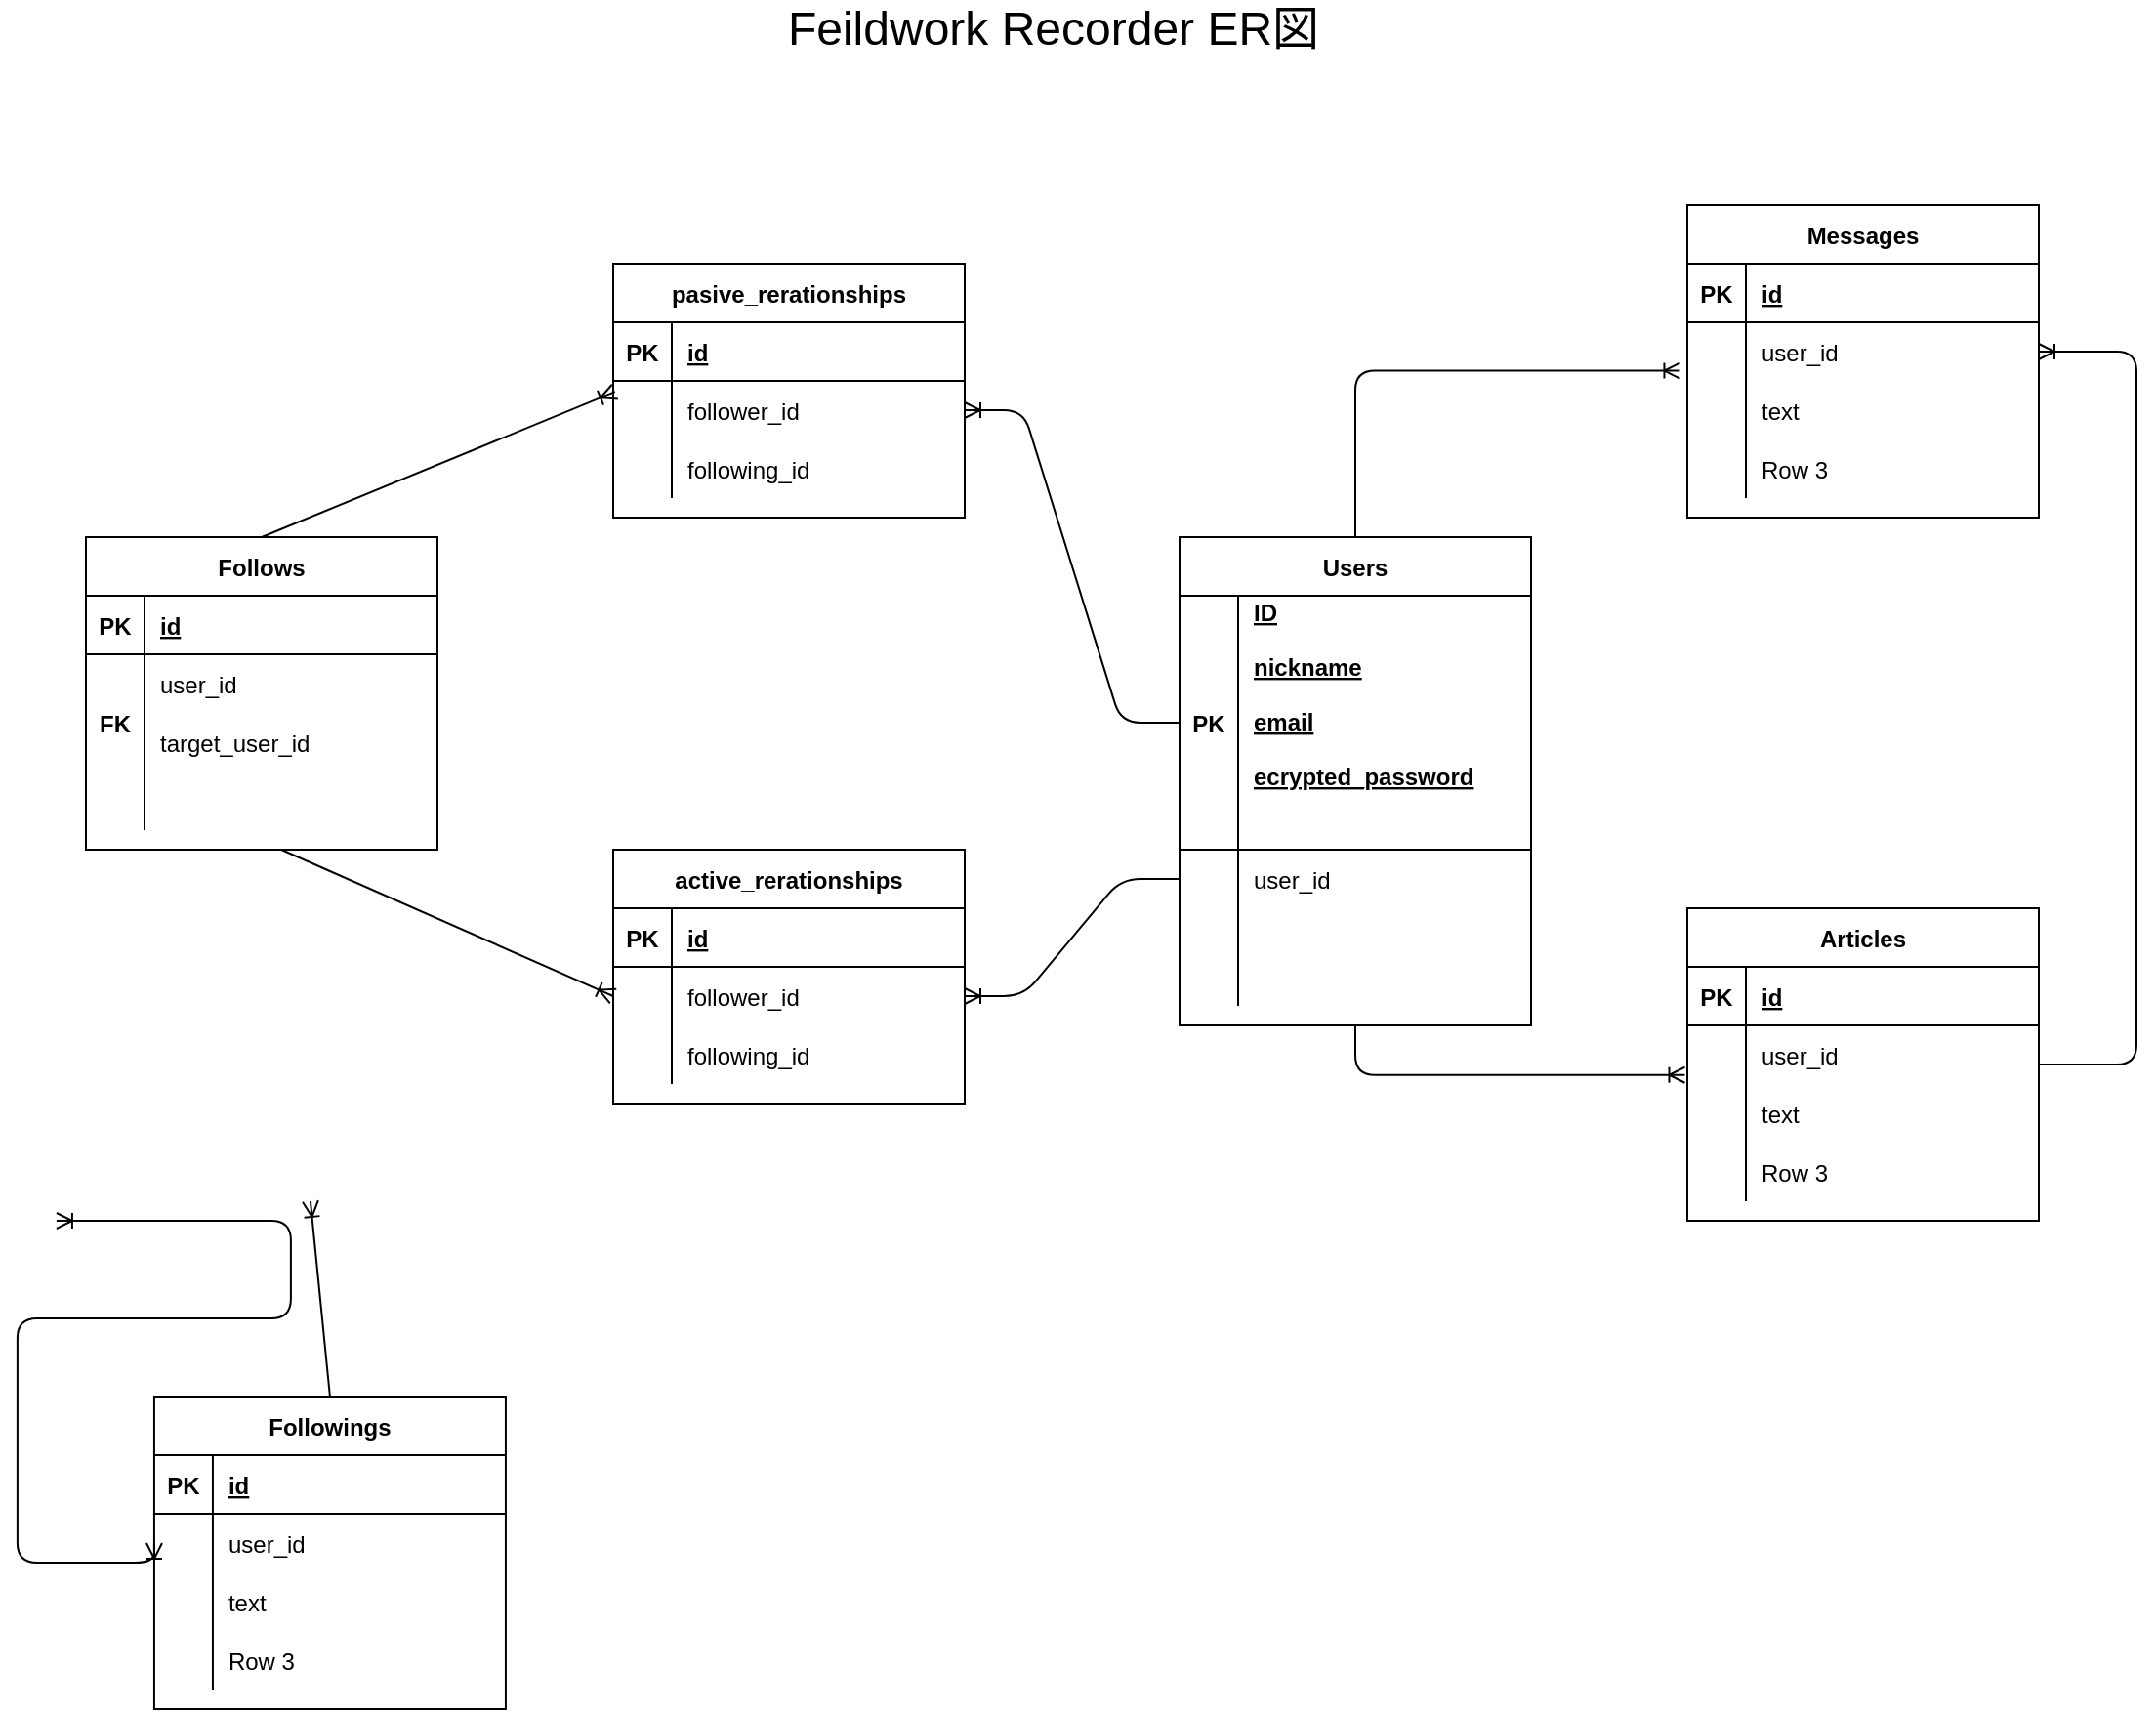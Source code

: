 <mxfile version="14.2.4" type="embed">
    <diagram id="jO6CdICTfcXPAWCtP19V" name="ER図">
        <mxGraphModel dx="499" dy="291" grid="1" gridSize="10" guides="1" tooltips="1" connect="1" arrows="1" fold="1" page="1" pageScale="1" pageWidth="1169" pageHeight="827" math="0" shadow="0">
            <root>
                <mxCell id="0"/>
                <mxCell id="1" parent="0"/>
                <mxCell id="142" value="pasive_rerationships" style="shape=table;startSize=30;container=1;collapsible=1;childLayout=tableLayout;fixedRows=1;rowLines=0;fontStyle=1;align=center;resizeLast=1;" vertex="1" parent="1">
                    <mxGeometry x="330" y="150" width="180" height="130" as="geometry">
                        <mxRectangle x="280" y="380" width="90" height="30" as="alternateBounds"/>
                    </mxGeometry>
                </mxCell>
                <mxCell id="143" value="" style="shape=partialRectangle;collapsible=0;dropTarget=0;pointerEvents=0;fillColor=none;top=0;left=0;bottom=1;right=0;points=[[0,0.5],[1,0.5]];portConstraint=eastwest;" vertex="1" parent="142">
                    <mxGeometry y="30" width="180" height="30" as="geometry"/>
                </mxCell>
                <mxCell id="144" value="PK" style="shape=partialRectangle;connectable=0;fillColor=none;top=0;left=0;bottom=0;right=0;fontStyle=1;overflow=hidden;" vertex="1" parent="143">
                    <mxGeometry width="30" height="30" as="geometry"/>
                </mxCell>
                <mxCell id="145" value="id" style="shape=partialRectangle;connectable=0;fillColor=none;top=0;left=0;bottom=0;right=0;align=left;spacingLeft=6;fontStyle=5;overflow=hidden;" vertex="1" parent="143">
                    <mxGeometry x="30" width="150" height="30" as="geometry"/>
                </mxCell>
                <mxCell id="146" value="" style="shape=partialRectangle;collapsible=0;dropTarget=0;pointerEvents=0;fillColor=none;top=0;left=0;bottom=0;right=0;points=[[0,0.5],[1,0.5]];portConstraint=eastwest;" vertex="1" parent="142">
                    <mxGeometry y="60" width="180" height="30" as="geometry"/>
                </mxCell>
                <mxCell id="147" value="" style="shape=partialRectangle;connectable=0;fillColor=none;top=0;left=0;bottom=0;right=0;editable=1;overflow=hidden;" vertex="1" parent="146">
                    <mxGeometry width="30" height="30" as="geometry"/>
                </mxCell>
                <mxCell id="148" value="follower_id" style="shape=partialRectangle;connectable=0;fillColor=none;top=0;left=0;bottom=0;right=0;align=left;spacingLeft=6;overflow=hidden;" vertex="1" parent="146">
                    <mxGeometry x="30" width="150" height="30" as="geometry"/>
                </mxCell>
                <mxCell id="149" value="" style="shape=partialRectangle;collapsible=0;dropTarget=0;pointerEvents=0;fillColor=none;top=0;left=0;bottom=0;right=0;points=[[0,0.5],[1,0.5]];portConstraint=eastwest;" vertex="1" parent="142">
                    <mxGeometry y="90" width="180" height="30" as="geometry"/>
                </mxCell>
                <mxCell id="150" value="" style="shape=partialRectangle;connectable=0;fillColor=none;top=0;left=0;bottom=0;right=0;editable=1;overflow=hidden;" vertex="1" parent="149">
                    <mxGeometry width="30" height="30" as="geometry"/>
                </mxCell>
                <mxCell id="151" value="following_id" style="shape=partialRectangle;connectable=0;fillColor=none;top=0;left=0;bottom=0;right=0;align=left;spacingLeft=6;overflow=hidden;" vertex="1" parent="149">
                    <mxGeometry x="30" width="150" height="30" as="geometry"/>
                </mxCell>
                <mxCell id="2" value="Users" style="shape=table;startSize=30;container=1;collapsible=1;childLayout=tableLayout;fixedRows=1;rowLines=0;fontStyle=1;align=center;resizeLast=1;" vertex="1" parent="1">
                    <mxGeometry x="620" y="290" width="180" height="250" as="geometry">
                        <mxRectangle x="290" y="230" width="70" height="30" as="alternateBounds"/>
                    </mxGeometry>
                </mxCell>
                <mxCell id="3" value="" style="shape=partialRectangle;collapsible=0;dropTarget=0;pointerEvents=0;fillColor=none;top=0;left=0;bottom=1;right=0;points=[[0,0.5],[1,0.5]];portConstraint=eastwest;" vertex="1" parent="2">
                    <mxGeometry y="30" width="180" height="130" as="geometry"/>
                </mxCell>
                <mxCell id="4" value="PK" style="shape=partialRectangle;connectable=0;fillColor=none;top=0;left=0;bottom=0;right=0;fontStyle=1;overflow=hidden;" vertex="1" parent="3">
                    <mxGeometry width="30" height="130" as="geometry"/>
                </mxCell>
                <mxCell id="5" value="ID&#10;&#10;nickname&#10;&#10;email&#10;&#10;ecrypted_password&#10;&#10;&#10;" style="shape=partialRectangle;connectable=0;fillColor=none;top=0;left=0;bottom=0;right=0;align=left;spacingLeft=6;fontStyle=5;overflow=hidden;" vertex="1" parent="3">
                    <mxGeometry x="30" width="150" height="130" as="geometry"/>
                </mxCell>
                <mxCell id="12" value="" style="shape=partialRectangle;collapsible=0;dropTarget=0;pointerEvents=0;fillColor=none;top=0;left=0;bottom=0;right=0;points=[[0,0.5],[1,0.5]];portConstraint=eastwest;" vertex="1" parent="2">
                    <mxGeometry y="160" width="180" height="30" as="geometry"/>
                </mxCell>
                <mxCell id="13" value="" style="shape=partialRectangle;connectable=0;fillColor=none;top=0;left=0;bottom=0;right=0;editable=1;overflow=hidden;" vertex="1" parent="12">
                    <mxGeometry width="30" height="30" as="geometry"/>
                </mxCell>
                <mxCell id="14" value="user_id" style="shape=partialRectangle;connectable=0;fillColor=none;top=0;left=0;bottom=0;right=0;align=left;spacingLeft=6;overflow=hidden;" vertex="1" parent="12">
                    <mxGeometry x="30" width="150" height="30" as="geometry"/>
                </mxCell>
                <mxCell id="6" value="" style="shape=partialRectangle;collapsible=0;dropTarget=0;pointerEvents=0;fillColor=none;top=0;left=0;bottom=0;right=0;points=[[0,0.5],[1,0.5]];portConstraint=eastwest;" vertex="1" parent="2">
                    <mxGeometry y="190" width="180" height="30" as="geometry"/>
                </mxCell>
                <mxCell id="7" value="" style="shape=partialRectangle;connectable=0;fillColor=none;top=0;left=0;bottom=0;right=0;editable=1;overflow=hidden;" vertex="1" parent="6">
                    <mxGeometry width="30" height="30" as="geometry"/>
                </mxCell>
                <mxCell id="8" value="" style="shape=partialRectangle;connectable=0;fillColor=none;top=0;left=0;bottom=0;right=0;align=left;spacingLeft=6;overflow=hidden;" vertex="1" parent="6">
                    <mxGeometry x="30" width="150" height="30" as="geometry"/>
                </mxCell>
                <mxCell id="9" value="" style="shape=partialRectangle;collapsible=0;dropTarget=0;pointerEvents=0;fillColor=none;top=0;left=0;bottom=0;right=0;points=[[0,0.5],[1,0.5]];portConstraint=eastwest;" vertex="1" parent="2">
                    <mxGeometry y="220" width="180" height="20" as="geometry"/>
                </mxCell>
                <mxCell id="10" value="" style="shape=partialRectangle;connectable=0;fillColor=none;top=0;left=0;bottom=0;right=0;editable=1;overflow=hidden;" vertex="1" parent="9">
                    <mxGeometry width="30" height="20" as="geometry"/>
                </mxCell>
                <mxCell id="11" value="" style="shape=partialRectangle;connectable=0;fillColor=none;top=0;left=0;bottom=0;right=0;align=left;spacingLeft=6;overflow=hidden;" vertex="1" parent="9">
                    <mxGeometry x="30" width="150" height="20" as="geometry"/>
                </mxCell>
                <mxCell id="19" value="Messages" style="shape=table;startSize=30;container=1;collapsible=1;childLayout=tableLayout;fixedRows=1;rowLines=0;fontStyle=1;align=center;resizeLast=1;" vertex="1" parent="1">
                    <mxGeometry x="880" y="120" width="180" height="160" as="geometry">
                        <mxRectangle x="530" y="80" width="90" height="30" as="alternateBounds"/>
                    </mxGeometry>
                </mxCell>
                <mxCell id="20" value="" style="shape=partialRectangle;collapsible=0;dropTarget=0;pointerEvents=0;fillColor=none;top=0;left=0;bottom=1;right=0;points=[[0,0.5],[1,0.5]];portConstraint=eastwest;" vertex="1" parent="19">
                    <mxGeometry y="30" width="180" height="30" as="geometry"/>
                </mxCell>
                <mxCell id="21" value="PK" style="shape=partialRectangle;connectable=0;fillColor=none;top=0;left=0;bottom=0;right=0;fontStyle=1;overflow=hidden;" vertex="1" parent="20">
                    <mxGeometry width="30" height="30" as="geometry"/>
                </mxCell>
                <mxCell id="22" value="id" style="shape=partialRectangle;connectable=0;fillColor=none;top=0;left=0;bottom=0;right=0;align=left;spacingLeft=6;fontStyle=5;overflow=hidden;" vertex="1" parent="20">
                    <mxGeometry x="30" width="150" height="30" as="geometry"/>
                </mxCell>
                <mxCell id="23" value="" style="shape=partialRectangle;collapsible=0;dropTarget=0;pointerEvents=0;fillColor=none;top=0;left=0;bottom=0;right=0;points=[[0,0.5],[1,0.5]];portConstraint=eastwest;" vertex="1" parent="19">
                    <mxGeometry y="60" width="180" height="30" as="geometry"/>
                </mxCell>
                <mxCell id="24" value="" style="shape=partialRectangle;connectable=0;fillColor=none;top=0;left=0;bottom=0;right=0;editable=1;overflow=hidden;" vertex="1" parent="23">
                    <mxGeometry width="30" height="30" as="geometry"/>
                </mxCell>
                <mxCell id="25" value="user_id" style="shape=partialRectangle;connectable=0;fillColor=none;top=0;left=0;bottom=0;right=0;align=left;spacingLeft=6;overflow=hidden;" vertex="1" parent="23">
                    <mxGeometry x="30" width="150" height="30" as="geometry"/>
                </mxCell>
                <mxCell id="26" value="" style="shape=partialRectangle;collapsible=0;dropTarget=0;pointerEvents=0;fillColor=none;top=0;left=0;bottom=0;right=0;points=[[0,0.5],[1,0.5]];portConstraint=eastwest;" vertex="1" parent="19">
                    <mxGeometry y="90" width="180" height="30" as="geometry"/>
                </mxCell>
                <mxCell id="27" value="" style="shape=partialRectangle;connectable=0;fillColor=none;top=0;left=0;bottom=0;right=0;editable=1;overflow=hidden;" vertex="1" parent="26">
                    <mxGeometry width="30" height="30" as="geometry"/>
                </mxCell>
                <mxCell id="28" value="text" style="shape=partialRectangle;connectable=0;fillColor=none;top=0;left=0;bottom=0;right=0;align=left;spacingLeft=6;overflow=hidden;" vertex="1" parent="26">
                    <mxGeometry x="30" width="150" height="30" as="geometry"/>
                </mxCell>
                <mxCell id="29" value="" style="shape=partialRectangle;collapsible=0;dropTarget=0;pointerEvents=0;fillColor=none;top=0;left=0;bottom=0;right=0;points=[[0,0.5],[1,0.5]];portConstraint=eastwest;" vertex="1" parent="19">
                    <mxGeometry y="120" width="180" height="30" as="geometry"/>
                </mxCell>
                <mxCell id="30" value="" style="shape=partialRectangle;connectable=0;fillColor=none;top=0;left=0;bottom=0;right=0;editable=1;overflow=hidden;" vertex="1" parent="29">
                    <mxGeometry width="30" height="30" as="geometry"/>
                </mxCell>
                <mxCell id="31" value="Row 3" style="shape=partialRectangle;connectable=0;fillColor=none;top=0;left=0;bottom=0;right=0;align=left;spacingLeft=6;overflow=hidden;" vertex="1" parent="29">
                    <mxGeometry x="30" width="150" height="30" as="geometry"/>
                </mxCell>
                <mxCell id="33" value="active_rerationships" style="shape=table;startSize=30;container=1;collapsible=1;childLayout=tableLayout;fixedRows=1;rowLines=0;fontStyle=1;align=center;resizeLast=1;" vertex="1" parent="1">
                    <mxGeometry x="330" y="450" width="180" height="130" as="geometry">
                        <mxRectangle x="280" y="380" width="90" height="30" as="alternateBounds"/>
                    </mxGeometry>
                </mxCell>
                <mxCell id="34" value="" style="shape=partialRectangle;collapsible=0;dropTarget=0;pointerEvents=0;fillColor=none;top=0;left=0;bottom=1;right=0;points=[[0,0.5],[1,0.5]];portConstraint=eastwest;" vertex="1" parent="33">
                    <mxGeometry y="30" width="180" height="30" as="geometry"/>
                </mxCell>
                <mxCell id="35" value="PK" style="shape=partialRectangle;connectable=0;fillColor=none;top=0;left=0;bottom=0;right=0;fontStyle=1;overflow=hidden;" vertex="1" parent="34">
                    <mxGeometry width="30" height="30" as="geometry"/>
                </mxCell>
                <mxCell id="36" value="id" style="shape=partialRectangle;connectable=0;fillColor=none;top=0;left=0;bottom=0;right=0;align=left;spacingLeft=6;fontStyle=5;overflow=hidden;" vertex="1" parent="34">
                    <mxGeometry x="30" width="150" height="30" as="geometry"/>
                </mxCell>
                <mxCell id="37" value="" style="shape=partialRectangle;collapsible=0;dropTarget=0;pointerEvents=0;fillColor=none;top=0;left=0;bottom=0;right=0;points=[[0,0.5],[1,0.5]];portConstraint=eastwest;" vertex="1" parent="33">
                    <mxGeometry y="60" width="180" height="30" as="geometry"/>
                </mxCell>
                <mxCell id="38" value="" style="shape=partialRectangle;connectable=0;fillColor=none;top=0;left=0;bottom=0;right=0;editable=1;overflow=hidden;" vertex="1" parent="37">
                    <mxGeometry width="30" height="30" as="geometry"/>
                </mxCell>
                <mxCell id="39" value="follower_id" style="shape=partialRectangle;connectable=0;fillColor=none;top=0;left=0;bottom=0;right=0;align=left;spacingLeft=6;overflow=hidden;" vertex="1" parent="37">
                    <mxGeometry x="30" width="150" height="30" as="geometry"/>
                </mxCell>
                <mxCell id="40" value="" style="shape=partialRectangle;collapsible=0;dropTarget=0;pointerEvents=0;fillColor=none;top=0;left=0;bottom=0;right=0;points=[[0,0.5],[1,0.5]];portConstraint=eastwest;" vertex="1" parent="33">
                    <mxGeometry y="90" width="180" height="30" as="geometry"/>
                </mxCell>
                <mxCell id="41" value="" style="shape=partialRectangle;connectable=0;fillColor=none;top=0;left=0;bottom=0;right=0;editable=1;overflow=hidden;" vertex="1" parent="40">
                    <mxGeometry width="30" height="30" as="geometry"/>
                </mxCell>
                <mxCell id="42" value="following_id" style="shape=partialRectangle;connectable=0;fillColor=none;top=0;left=0;bottom=0;right=0;align=left;spacingLeft=6;overflow=hidden;" vertex="1" parent="40">
                    <mxGeometry x="30" width="150" height="30" as="geometry"/>
                </mxCell>
                <mxCell id="46" value="Articles" style="shape=table;startSize=30;container=1;collapsible=1;childLayout=tableLayout;fixedRows=1;rowLines=0;fontStyle=1;align=center;resizeLast=1;" vertex="1" parent="1">
                    <mxGeometry x="880" y="480" width="180" height="160" as="geometry">
                        <mxRectangle x="600" y="200" width="90" height="30" as="alternateBounds"/>
                    </mxGeometry>
                </mxCell>
                <mxCell id="47" value="" style="shape=partialRectangle;collapsible=0;dropTarget=0;pointerEvents=0;fillColor=none;top=0;left=0;bottom=1;right=0;points=[[0,0.5],[1,0.5]];portConstraint=eastwest;" vertex="1" parent="46">
                    <mxGeometry y="30" width="180" height="30" as="geometry"/>
                </mxCell>
                <mxCell id="48" value="PK" style="shape=partialRectangle;connectable=0;fillColor=none;top=0;left=0;bottom=0;right=0;fontStyle=1;overflow=hidden;" vertex="1" parent="47">
                    <mxGeometry width="30" height="30" as="geometry"/>
                </mxCell>
                <mxCell id="49" value="id" style="shape=partialRectangle;connectable=0;fillColor=none;top=0;left=0;bottom=0;right=0;align=left;spacingLeft=6;fontStyle=5;overflow=hidden;" vertex="1" parent="47">
                    <mxGeometry x="30" width="150" height="30" as="geometry"/>
                </mxCell>
                <mxCell id="50" value="" style="shape=partialRectangle;collapsible=0;dropTarget=0;pointerEvents=0;fillColor=none;top=0;left=0;bottom=0;right=0;points=[[0,0.5],[1,0.5]];portConstraint=eastwest;" vertex="1" parent="46">
                    <mxGeometry y="60" width="180" height="30" as="geometry"/>
                </mxCell>
                <mxCell id="51" value="" style="shape=partialRectangle;connectable=0;fillColor=none;top=0;left=0;bottom=0;right=0;editable=1;overflow=hidden;" vertex="1" parent="50">
                    <mxGeometry width="30" height="30" as="geometry"/>
                </mxCell>
                <mxCell id="52" value="user_id" style="shape=partialRectangle;connectable=0;fillColor=none;top=0;left=0;bottom=0;right=0;align=left;spacingLeft=6;overflow=hidden;" vertex="1" parent="50">
                    <mxGeometry x="30" width="150" height="30" as="geometry"/>
                </mxCell>
                <mxCell id="53" value="" style="shape=partialRectangle;collapsible=0;dropTarget=0;pointerEvents=0;fillColor=none;top=0;left=0;bottom=0;right=0;points=[[0,0.5],[1,0.5]];portConstraint=eastwest;" vertex="1" parent="46">
                    <mxGeometry y="90" width="180" height="30" as="geometry"/>
                </mxCell>
                <mxCell id="54" value="" style="shape=partialRectangle;connectable=0;fillColor=none;top=0;left=0;bottom=0;right=0;editable=1;overflow=hidden;" vertex="1" parent="53">
                    <mxGeometry width="30" height="30" as="geometry"/>
                </mxCell>
                <mxCell id="55" value="text" style="shape=partialRectangle;connectable=0;fillColor=none;top=0;left=0;bottom=0;right=0;align=left;spacingLeft=6;overflow=hidden;" vertex="1" parent="53">
                    <mxGeometry x="30" width="150" height="30" as="geometry"/>
                </mxCell>
                <mxCell id="56" value="" style="shape=partialRectangle;collapsible=0;dropTarget=0;pointerEvents=0;fillColor=none;top=0;left=0;bottom=0;right=0;points=[[0,0.5],[1,0.5]];portConstraint=eastwest;" vertex="1" parent="46">
                    <mxGeometry y="120" width="180" height="30" as="geometry"/>
                </mxCell>
                <mxCell id="57" value="" style="shape=partialRectangle;connectable=0;fillColor=none;top=0;left=0;bottom=0;right=0;editable=1;overflow=hidden;" vertex="1" parent="56">
                    <mxGeometry width="30" height="30" as="geometry"/>
                </mxCell>
                <mxCell id="58" value="Row 3" style="shape=partialRectangle;connectable=0;fillColor=none;top=0;left=0;bottom=0;right=0;align=left;spacingLeft=6;overflow=hidden;" vertex="1" parent="56">
                    <mxGeometry x="30" width="150" height="30" as="geometry"/>
                </mxCell>
                <mxCell id="59" value="Follows" style="shape=table;startSize=30;container=1;collapsible=1;childLayout=tableLayout;fixedRows=1;rowLines=0;fontStyle=1;align=center;resizeLast=1;" vertex="1" parent="1">
                    <mxGeometry x="60" y="290" width="180" height="160" as="geometry">
                        <mxRectangle x="100" y="80" width="90" height="30" as="alternateBounds"/>
                    </mxGeometry>
                </mxCell>
                <mxCell id="60" value="" style="shape=partialRectangle;collapsible=0;dropTarget=0;pointerEvents=0;fillColor=none;top=0;left=0;bottom=1;right=0;points=[[0,0.5],[1,0.5]];portConstraint=eastwest;" vertex="1" parent="59">
                    <mxGeometry y="30" width="180" height="30" as="geometry"/>
                </mxCell>
                <mxCell id="61" value="PK" style="shape=partialRectangle;connectable=0;fillColor=none;top=0;left=0;bottom=0;right=0;fontStyle=1;overflow=hidden;" vertex="1" parent="60">
                    <mxGeometry width="30" height="30" as="geometry"/>
                </mxCell>
                <mxCell id="62" value="id" style="shape=partialRectangle;connectable=0;fillColor=none;top=0;left=0;bottom=0;right=0;align=left;spacingLeft=6;fontStyle=5;overflow=hidden;" vertex="1" parent="60">
                    <mxGeometry x="30" width="150" height="30" as="geometry"/>
                </mxCell>
                <mxCell id="63" value="" style="shape=partialRectangle;collapsible=0;dropTarget=0;pointerEvents=0;fillColor=none;top=0;left=0;bottom=0;right=0;points=[[0,0.5],[1,0.5]];portConstraint=eastwest;" vertex="1" parent="59">
                    <mxGeometry y="60" width="180" height="30" as="geometry"/>
                </mxCell>
                <mxCell id="64" value="" style="shape=partialRectangle;connectable=0;fillColor=none;top=0;left=0;bottom=0;right=0;editable=1;overflow=hidden;" vertex="1" parent="63">
                    <mxGeometry width="30" height="30" as="geometry"/>
                </mxCell>
                <mxCell id="65" value="user_id" style="shape=partialRectangle;connectable=0;fillColor=none;top=0;left=0;bottom=0;right=0;align=left;spacingLeft=6;overflow=hidden;" vertex="1" parent="63">
                    <mxGeometry x="30" width="150" height="30" as="geometry"/>
                </mxCell>
                <mxCell id="66" value="" style="shape=partialRectangle;collapsible=0;dropTarget=0;pointerEvents=0;fillColor=none;top=0;left=0;bottom=0;right=0;points=[[0,0.5],[1,0.5]];portConstraint=eastwest;" vertex="1" parent="59">
                    <mxGeometry y="90" width="180" height="30" as="geometry"/>
                </mxCell>
                <mxCell id="67" value="" style="shape=partialRectangle;connectable=0;fillColor=none;top=0;left=0;bottom=0;right=0;editable=1;overflow=hidden;" vertex="1" parent="66">
                    <mxGeometry width="30" height="30" as="geometry"/>
                </mxCell>
                <mxCell id="68" value="target_user_id" style="shape=partialRectangle;connectable=0;fillColor=none;top=0;left=0;bottom=0;right=0;align=left;spacingLeft=6;overflow=hidden;" vertex="1" parent="66">
                    <mxGeometry x="30" width="150" height="30" as="geometry"/>
                </mxCell>
                <mxCell id="69" value="" style="shape=partialRectangle;collapsible=0;dropTarget=0;pointerEvents=0;fillColor=none;top=0;left=0;bottom=0;right=0;points=[[0,0.5],[1,0.5]];portConstraint=eastwest;" vertex="1" parent="59">
                    <mxGeometry y="120" width="180" height="30" as="geometry"/>
                </mxCell>
                <mxCell id="70" value="" style="shape=partialRectangle;connectable=0;fillColor=none;top=0;left=0;bottom=0;right=0;editable=1;overflow=hidden;" vertex="1" parent="69">
                    <mxGeometry width="30" height="30" as="geometry"/>
                </mxCell>
                <mxCell id="71" value="" style="shape=partialRectangle;connectable=0;fillColor=none;top=0;left=0;bottom=0;right=0;align=left;spacingLeft=6;overflow=hidden;" vertex="1" parent="69">
                    <mxGeometry x="30" width="150" height="30" as="geometry"/>
                </mxCell>
                <mxCell id="72" value="Followings" style="shape=table;startSize=30;container=1;collapsible=1;childLayout=tableLayout;fixedRows=1;rowLines=0;fontStyle=1;align=center;resizeLast=1;" vertex="1" parent="1">
                    <mxGeometry x="94.97" y="730" width="180" height="160" as="geometry">
                        <mxRectangle x="510" y="340" width="90" height="30" as="alternateBounds"/>
                    </mxGeometry>
                </mxCell>
                <mxCell id="73" value="" style="shape=partialRectangle;collapsible=0;dropTarget=0;pointerEvents=0;fillColor=none;top=0;left=0;bottom=1;right=0;points=[[0,0.5],[1,0.5]];portConstraint=eastwest;" vertex="1" parent="72">
                    <mxGeometry y="30" width="180" height="30" as="geometry"/>
                </mxCell>
                <mxCell id="74" value="PK" style="shape=partialRectangle;connectable=0;fillColor=none;top=0;left=0;bottom=0;right=0;fontStyle=1;overflow=hidden;" vertex="1" parent="73">
                    <mxGeometry width="30" height="30" as="geometry"/>
                </mxCell>
                <mxCell id="75" value="id" style="shape=partialRectangle;connectable=0;fillColor=none;top=0;left=0;bottom=0;right=0;align=left;spacingLeft=6;fontStyle=5;overflow=hidden;" vertex="1" parent="73">
                    <mxGeometry x="30" width="150" height="30" as="geometry"/>
                </mxCell>
                <mxCell id="76" value="" style="shape=partialRectangle;collapsible=0;dropTarget=0;pointerEvents=0;fillColor=none;top=0;left=0;bottom=0;right=0;points=[[0,0.5],[1,0.5]];portConstraint=eastwest;" vertex="1" parent="72">
                    <mxGeometry y="60" width="180" height="30" as="geometry"/>
                </mxCell>
                <mxCell id="77" value="" style="shape=partialRectangle;connectable=0;fillColor=none;top=0;left=0;bottom=0;right=0;editable=1;overflow=hidden;" vertex="1" parent="76">
                    <mxGeometry width="30" height="30" as="geometry"/>
                </mxCell>
                <mxCell id="78" value="user_id" style="shape=partialRectangle;connectable=0;fillColor=none;top=0;left=0;bottom=0;right=0;align=left;spacingLeft=6;overflow=hidden;" vertex="1" parent="76">
                    <mxGeometry x="30" width="150" height="30" as="geometry"/>
                </mxCell>
                <mxCell id="79" value="" style="shape=partialRectangle;collapsible=0;dropTarget=0;pointerEvents=0;fillColor=none;top=0;left=0;bottom=0;right=0;points=[[0,0.5],[1,0.5]];portConstraint=eastwest;" vertex="1" parent="72">
                    <mxGeometry y="90" width="180" height="30" as="geometry"/>
                </mxCell>
                <mxCell id="80" value="" style="shape=partialRectangle;connectable=0;fillColor=none;top=0;left=0;bottom=0;right=0;editable=1;overflow=hidden;" vertex="1" parent="79">
                    <mxGeometry width="30" height="30" as="geometry"/>
                </mxCell>
                <mxCell id="81" value="text" style="shape=partialRectangle;connectable=0;fillColor=none;top=0;left=0;bottom=0;right=0;align=left;spacingLeft=6;overflow=hidden;" vertex="1" parent="79">
                    <mxGeometry x="30" width="150" height="30" as="geometry"/>
                </mxCell>
                <mxCell id="82" value="" style="shape=partialRectangle;collapsible=0;dropTarget=0;pointerEvents=0;fillColor=none;top=0;left=0;bottom=0;right=0;points=[[0,0.5],[1,0.5]];portConstraint=eastwest;" vertex="1" parent="72">
                    <mxGeometry y="120" width="180" height="30" as="geometry"/>
                </mxCell>
                <mxCell id="83" value="" style="shape=partialRectangle;connectable=0;fillColor=none;top=0;left=0;bottom=0;right=0;editable=1;overflow=hidden;" vertex="1" parent="82">
                    <mxGeometry width="30" height="30" as="geometry"/>
                </mxCell>
                <mxCell id="84" value="Row 3" style="shape=partialRectangle;connectable=0;fillColor=none;top=0;left=0;bottom=0;right=0;align=left;spacingLeft=6;overflow=hidden;" vertex="1" parent="82">
                    <mxGeometry x="30" width="150" height="30" as="geometry"/>
                </mxCell>
                <mxCell id="104" value="" style="edgeStyle=orthogonalEdgeStyle;fontSize=12;html=1;endArrow=ERoneToMany;entryX=-0.021;entryY=-0.173;entryDx=0;entryDy=0;entryPerimeter=0;exitX=0.5;exitY=0;exitDx=0;exitDy=0;" edge="1" parent="1" source="2" target="26">
                    <mxGeometry width="100" height="100" relative="1" as="geometry">
                        <mxPoint x="660" y="380" as="sourcePoint"/>
                        <mxPoint x="760" y="280" as="targetPoint"/>
                    </mxGeometry>
                </mxCell>
                <mxCell id="105" value="" style="edgeStyle=orthogonalEdgeStyle;fontSize=12;html=1;endArrow=ERoneToMany;exitX=1;exitY=0.5;exitDx=0;exitDy=0;entryX=1;entryY=0.5;entryDx=0;entryDy=0;" edge="1" parent="1" source="46" target="23">
                    <mxGeometry width="100" height="100" relative="1" as="geometry">
                        <mxPoint x="670.0" y="390" as="sourcePoint"/>
                        <mxPoint x="920" y="390" as="targetPoint"/>
                        <Array as="points">
                            <mxPoint x="1110" y="560"/>
                            <mxPoint x="1110" y="195"/>
                        </Array>
                    </mxGeometry>
                </mxCell>
                <mxCell id="115" value="" style="edgeStyle=orthogonalEdgeStyle;fontSize=12;html=1;endArrow=ERoneToMany;startArrow=ERoneToMany;exitX=0;exitY=0.5;exitDx=0;exitDy=0;" edge="1" parent="1" source="76">
                    <mxGeometry width="100" height="100" relative="1" as="geometry">
                        <mxPoint x="484.97" y="720" as="sourcePoint"/>
                        <mxPoint x="44.97" y="640" as="targetPoint"/>
                        <Array as="points">
                            <mxPoint x="94.97" y="815"/>
                            <mxPoint x="24.97" y="815"/>
                            <mxPoint x="24.97" y="690"/>
                            <mxPoint x="164.97" y="690"/>
                        </Array>
                    </mxGeometry>
                </mxCell>
                <mxCell id="117" value="" style="edgeStyle=orthogonalEdgeStyle;fontSize=12;html=1;endArrow=ERoneToMany;entryX=-0.007;entryY=0.846;entryDx=0;entryDy=0;entryPerimeter=0;exitX=0.5;exitY=1;exitDx=0;exitDy=0;" edge="1" parent="1" source="2" target="50">
                    <mxGeometry width="100" height="100" relative="1" as="geometry">
                        <mxPoint x="500" y="620.19" as="sourcePoint"/>
                        <mxPoint x="806.22" y="520" as="targetPoint"/>
                    </mxGeometry>
                </mxCell>
                <mxCell id="121" value="" style="fontSize=12;html=1;endArrow=ERoneToMany;entryX=0;entryY=0.5;entryDx=0;entryDy=0;" edge="1" parent="1" target="37">
                    <mxGeometry width="100" height="100" relative="1" as="geometry">
                        <mxPoint x="160" y="450" as="sourcePoint"/>
                        <mxPoint x="420" y="220" as="targetPoint"/>
                    </mxGeometry>
                </mxCell>
                <mxCell id="122" value="" style="fontSize=12;html=1;endArrow=ERoneToMany;exitX=0.5;exitY=0;exitDx=0;exitDy=0;" edge="1" parent="1" source="72">
                    <mxGeometry width="100" height="100" relative="1" as="geometry">
                        <mxPoint x="184.97" y="430" as="sourcePoint"/>
                        <mxPoint x="174.97" y="630" as="targetPoint"/>
                    </mxGeometry>
                </mxCell>
                <mxCell id="125" value="" style="edgeStyle=entityRelationEdgeStyle;fontSize=12;html=1;endArrow=ERoneToMany;exitX=0;exitY=0.5;exitDx=0;exitDy=0;" edge="1" parent="1" source="3" target="146">
                    <mxGeometry width="100" height="100" relative="1" as="geometry">
                        <mxPoint x="490" y="450" as="sourcePoint"/>
                        <mxPoint x="290" y="645" as="targetPoint"/>
                    </mxGeometry>
                </mxCell>
                <mxCell id="126" value="&lt;font style=&quot;font-size: 24px&quot;&gt;Feildwork Recorder ER図&lt;/font&gt;" style="text;html=1;align=center;verticalAlign=middle;resizable=0;points=[];autosize=1;" vertex="1" parent="1">
                    <mxGeometry x="410" y="20" width="290" height="20" as="geometry"/>
                </mxCell>
                <mxCell id="152" value="" style="fontSize=12;html=1;endArrow=ERoneToMany;entryX=0.005;entryY=0.186;entryDx=0;entryDy=0;entryPerimeter=0;exitX=0.5;exitY=0;exitDx=0;exitDy=0;" edge="1" parent="1" source="59" target="146">
                    <mxGeometry width="100" height="100" relative="1" as="geometry">
                        <mxPoint x="170" y="460" as="sourcePoint"/>
                        <mxPoint x="340" y="535" as="targetPoint"/>
                    </mxGeometry>
                </mxCell>
                <mxCell id="153" value="" style="edgeStyle=entityRelationEdgeStyle;fontSize=12;html=1;endArrow=ERoneToMany;exitX=0;exitY=0.5;exitDx=0;exitDy=0;entryX=1;entryY=0.5;entryDx=0;entryDy=0;" edge="1" parent="1" source="12" target="37">
                    <mxGeometry width="100" height="100" relative="1" as="geometry">
                        <mxPoint x="630" y="345" as="sourcePoint"/>
                        <mxPoint x="520" y="235" as="targetPoint"/>
                    </mxGeometry>
                </mxCell>
                <mxCell id="154" value="FK" style="shape=partialRectangle;connectable=0;fillColor=none;top=0;left=0;bottom=0;right=0;fontStyle=1;overflow=hidden;" vertex="1" parent="1">
                    <mxGeometry x="60" y="370" width="30" height="30" as="geometry"/>
                </mxCell>
            </root>
        </mxGraphModel>
    </diagram>
</mxfile>